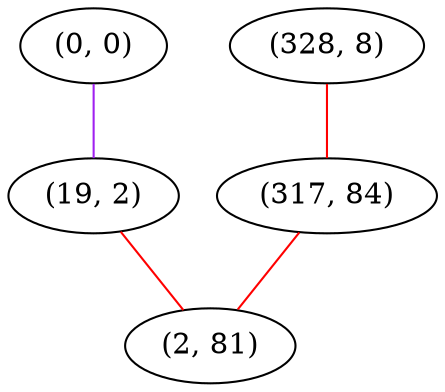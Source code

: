 graph "" {
"(0, 0)";
"(19, 2)";
"(328, 8)";
"(317, 84)";
"(2, 81)";
"(0, 0)" -- "(19, 2)"  [color=purple, key=0, weight=4];
"(19, 2)" -- "(2, 81)"  [color=red, key=0, weight=1];
"(328, 8)" -- "(317, 84)"  [color=red, key=0, weight=1];
"(317, 84)" -- "(2, 81)"  [color=red, key=0, weight=1];
}
